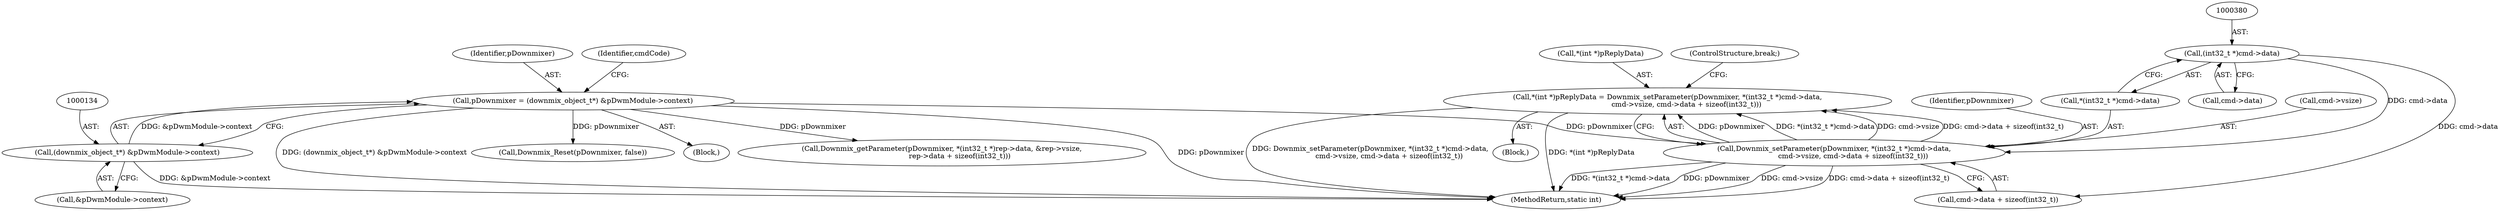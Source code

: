 digraph "0_Android_f490fc335772a9b14e78997486f4a572b0594c04@integer" {
"1000371" [label="(Call,*(int *)pReplyData = Downmix_setParameter(pDownmixer, *(int32_t *)cmd->data,\n                 cmd->vsize, cmd->data + sizeof(int32_t)))"];
"1000376" [label="(Call,Downmix_setParameter(pDownmixer, *(int32_t *)cmd->data,\n                 cmd->vsize, cmd->data + sizeof(int32_t)))"];
"1000131" [label="(Call,pDownmixer = (downmix_object_t*) &pDwmModule->context)"];
"1000133" [label="(Call,(downmix_object_t*) &pDwmModule->context)"];
"1000379" [label="(Call,(int32_t *)cmd->data)"];
"1000585" [label="(MethodReturn,static int)"];
"1000381" [label="(Call,cmd->data)"];
"1000387" [label="(Call,cmd->data + sizeof(int32_t))"];
"1000132" [label="(Identifier,pDownmixer)"];
"1000379" [label="(Call,(int32_t *)cmd->data)"];
"1000210" [label="(Call,Downmix_Reset(pDownmixer, false))"];
"1000371" [label="(Call,*(int *)pReplyData = Downmix_setParameter(pDownmixer, *(int32_t *)cmd->data,\n                 cmd->vsize, cmd->data + sizeof(int32_t)))"];
"1000141" [label="(Block,)"];
"1000384" [label="(Call,cmd->vsize)"];
"1000378" [label="(Call,*(int32_t *)cmd->data)"];
"1000135" [label="(Call,&pDwmModule->context)"];
"1000133" [label="(Call,(downmix_object_t*) &pDwmModule->context)"];
"1000376" [label="(Call,Downmix_setParameter(pDownmixer, *(int32_t *)cmd->data,\n                 cmd->vsize, cmd->data + sizeof(int32_t)))"];
"1000107" [label="(Block,)"];
"1000372" [label="(Call,*(int *)pReplyData)"];
"1000393" [label="(ControlStructure,break;)"];
"1000278" [label="(Call,Downmix_getParameter(pDownmixer, *(int32_t *)rep->data, &rep->vsize,\n                rep->data + sizeof(int32_t)))"];
"1000377" [label="(Identifier,pDownmixer)"];
"1000131" [label="(Call,pDownmixer = (downmix_object_t*) &pDwmModule->context)"];
"1000140" [label="(Identifier,cmdCode)"];
"1000371" -> "1000141"  [label="AST: "];
"1000371" -> "1000376"  [label="CFG: "];
"1000372" -> "1000371"  [label="AST: "];
"1000376" -> "1000371"  [label="AST: "];
"1000393" -> "1000371"  [label="CFG: "];
"1000371" -> "1000585"  [label="DDG: Downmix_setParameter(pDownmixer, *(int32_t *)cmd->data,\n                 cmd->vsize, cmd->data + sizeof(int32_t))"];
"1000371" -> "1000585"  [label="DDG: *(int *)pReplyData"];
"1000376" -> "1000371"  [label="DDG: pDownmixer"];
"1000376" -> "1000371"  [label="DDG: *(int32_t *)cmd->data"];
"1000376" -> "1000371"  [label="DDG: cmd->vsize"];
"1000376" -> "1000371"  [label="DDG: cmd->data + sizeof(int32_t)"];
"1000376" -> "1000387"  [label="CFG: "];
"1000377" -> "1000376"  [label="AST: "];
"1000378" -> "1000376"  [label="AST: "];
"1000384" -> "1000376"  [label="AST: "];
"1000387" -> "1000376"  [label="AST: "];
"1000376" -> "1000585"  [label="DDG: pDownmixer"];
"1000376" -> "1000585"  [label="DDG: cmd->vsize"];
"1000376" -> "1000585"  [label="DDG: cmd->data + sizeof(int32_t)"];
"1000376" -> "1000585"  [label="DDG: *(int32_t *)cmd->data"];
"1000131" -> "1000376"  [label="DDG: pDownmixer"];
"1000379" -> "1000376"  [label="DDG: cmd->data"];
"1000131" -> "1000107"  [label="AST: "];
"1000131" -> "1000133"  [label="CFG: "];
"1000132" -> "1000131"  [label="AST: "];
"1000133" -> "1000131"  [label="AST: "];
"1000140" -> "1000131"  [label="CFG: "];
"1000131" -> "1000585"  [label="DDG: pDownmixer"];
"1000131" -> "1000585"  [label="DDG: (downmix_object_t*) &pDwmModule->context"];
"1000133" -> "1000131"  [label="DDG: &pDwmModule->context"];
"1000131" -> "1000210"  [label="DDG: pDownmixer"];
"1000131" -> "1000278"  [label="DDG: pDownmixer"];
"1000133" -> "1000135"  [label="CFG: "];
"1000134" -> "1000133"  [label="AST: "];
"1000135" -> "1000133"  [label="AST: "];
"1000133" -> "1000585"  [label="DDG: &pDwmModule->context"];
"1000379" -> "1000378"  [label="AST: "];
"1000379" -> "1000381"  [label="CFG: "];
"1000380" -> "1000379"  [label="AST: "];
"1000381" -> "1000379"  [label="AST: "];
"1000378" -> "1000379"  [label="CFG: "];
"1000379" -> "1000387"  [label="DDG: cmd->data"];
}
